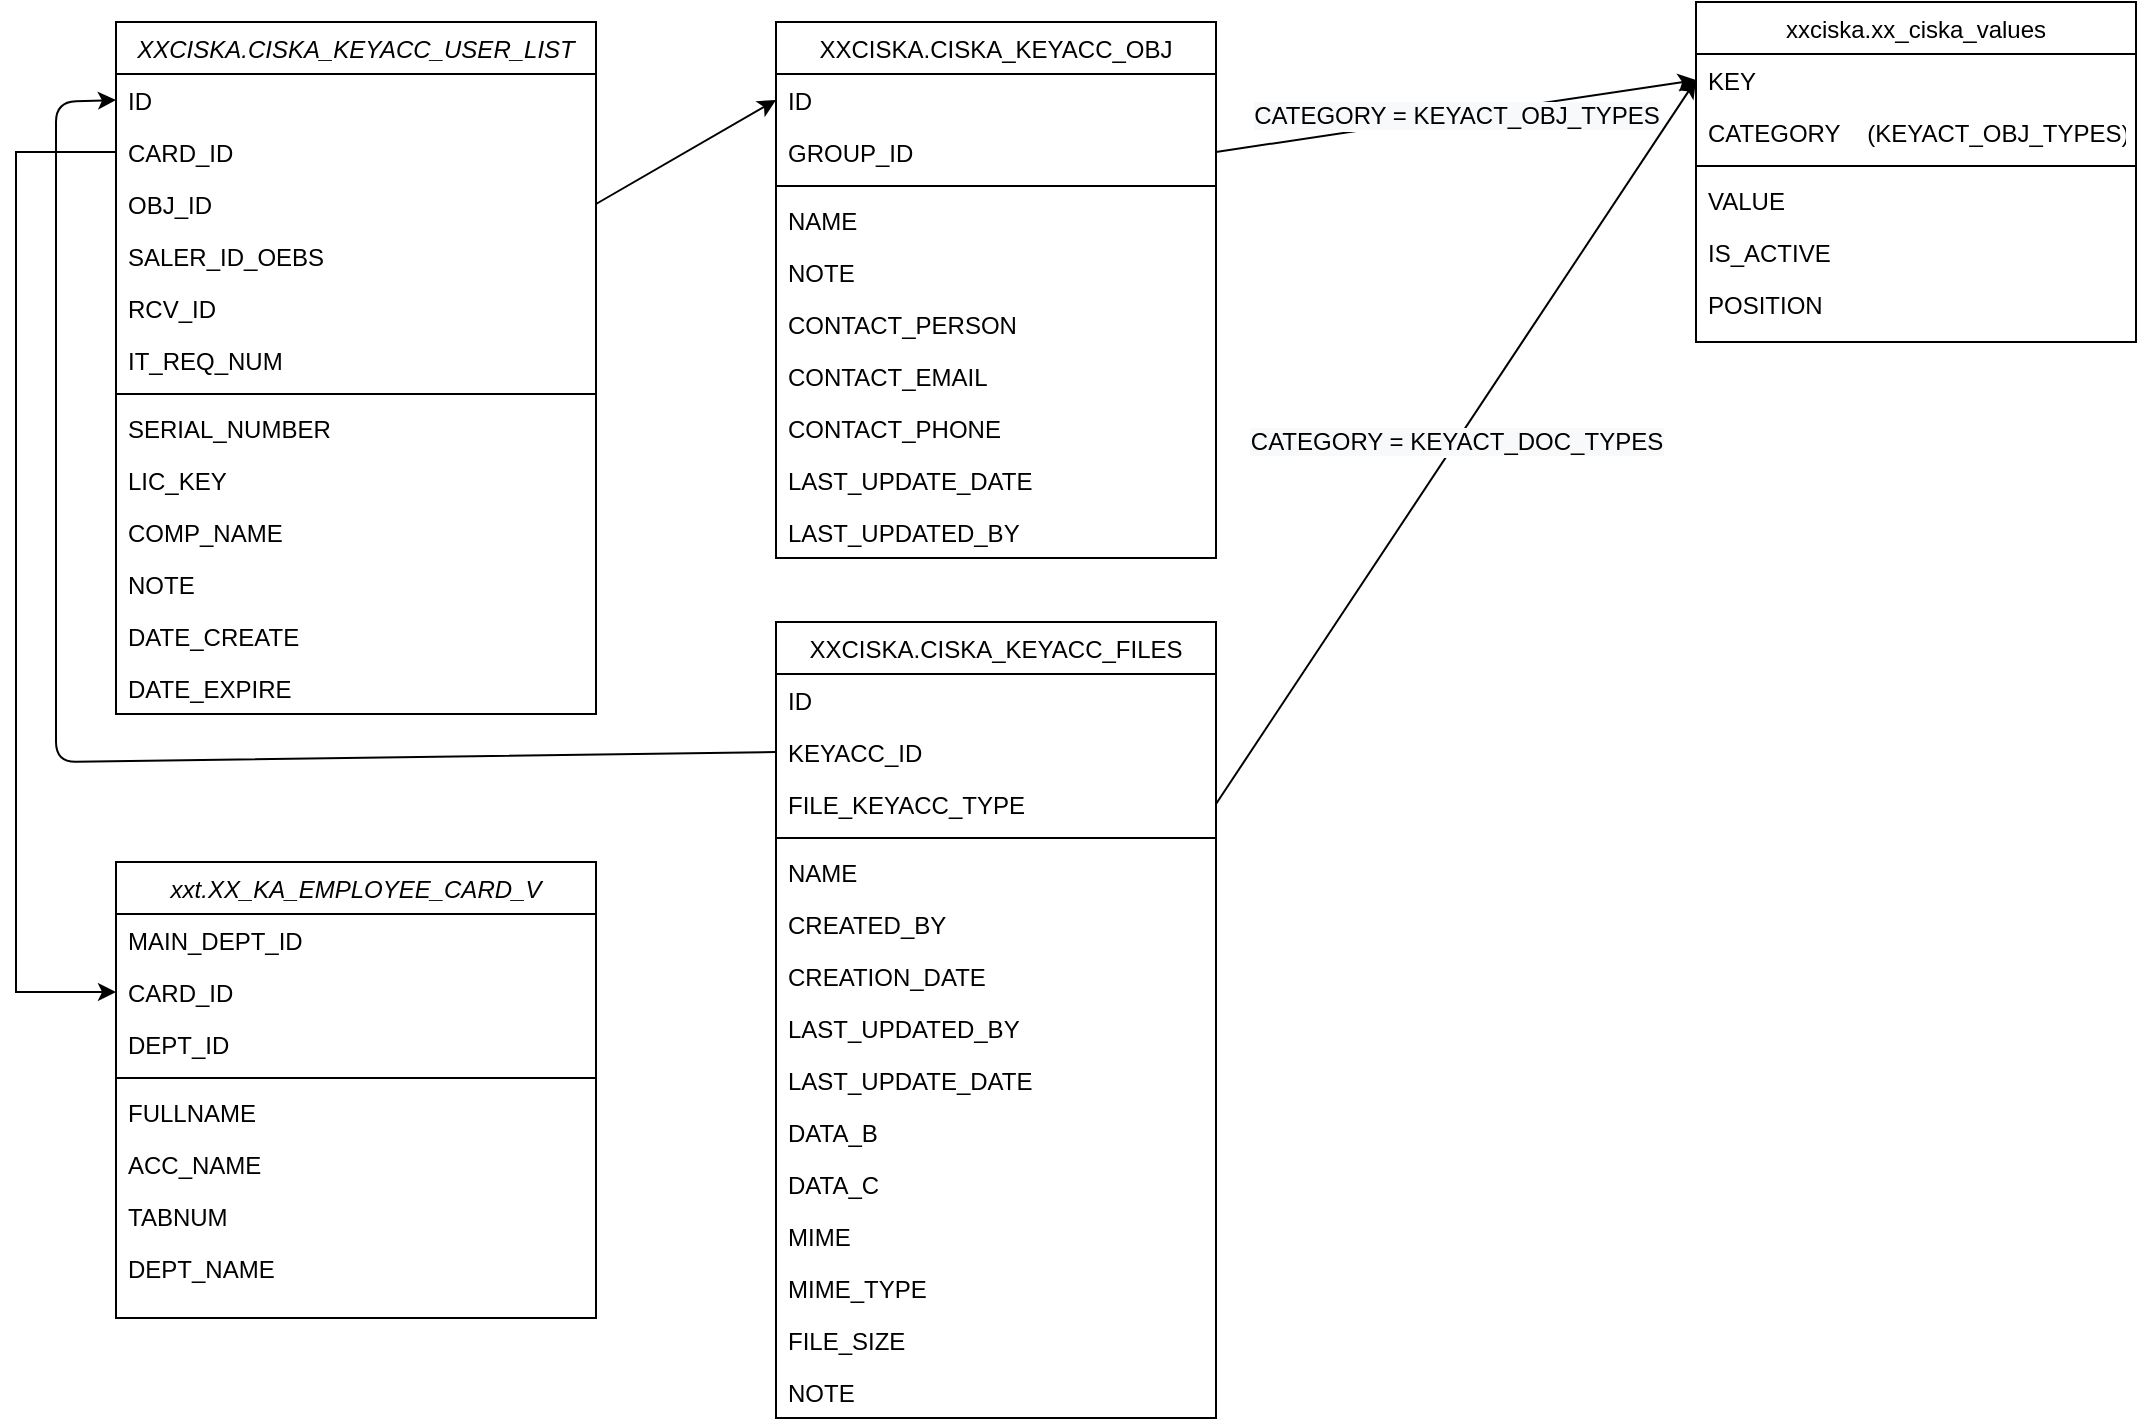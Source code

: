 <mxfile version="17.4.0" type="github" pages="2">
  <diagram id="C5RBs43oDa-KdzZeNtuy" name="Page-1">
    <mxGraphModel dx="1422" dy="762" grid="1" gridSize="10" guides="1" tooltips="1" connect="1" arrows="1" fold="1" page="1" pageScale="1" pageWidth="827" pageHeight="1169" math="0" shadow="0">
      <root>
        <mxCell id="WIyWlLk6GJQsqaUBKTNV-0" />
        <mxCell id="WIyWlLk6GJQsqaUBKTNV-1" parent="WIyWlLk6GJQsqaUBKTNV-0" />
        <mxCell id="zkfFHV4jXpPFQw0GAbJ--0" value="XXCISKA.CISKA_KEYACC_USER_LIST" style="swimlane;fontStyle=2;align=center;verticalAlign=top;childLayout=stackLayout;horizontal=1;startSize=26;horizontalStack=0;resizeParent=1;resizeLast=0;collapsible=1;marginBottom=0;rounded=0;shadow=0;strokeWidth=1;" parent="WIyWlLk6GJQsqaUBKTNV-1" vertex="1">
          <mxGeometry x="70" y="30" width="240" height="346" as="geometry">
            <mxRectangle x="70" y="30" width="160" height="26" as="alternateBounds" />
          </mxGeometry>
        </mxCell>
        <mxCell id="zkfFHV4jXpPFQw0GAbJ--1" value="ID" style="text;align=left;verticalAlign=top;spacingLeft=4;spacingRight=4;overflow=hidden;rotatable=0;points=[[0,0.5],[1,0.5]];portConstraint=eastwest;" parent="zkfFHV4jXpPFQw0GAbJ--0" vertex="1">
          <mxGeometry y="26" width="240" height="26" as="geometry" />
        </mxCell>
        <mxCell id="zkfFHV4jXpPFQw0GAbJ--2" value="CARD_ID" style="text;align=left;verticalAlign=top;spacingLeft=4;spacingRight=4;overflow=hidden;rotatable=0;points=[[0,0.5],[1,0.5]];portConstraint=eastwest;rounded=0;shadow=0;html=0;" parent="zkfFHV4jXpPFQw0GAbJ--0" vertex="1">
          <mxGeometry y="52" width="240" height="26" as="geometry" />
        </mxCell>
        <mxCell id="zkfFHV4jXpPFQw0GAbJ--5" value="OBJ_ID" style="text;align=left;verticalAlign=top;spacingLeft=4;spacingRight=4;overflow=hidden;rotatable=0;points=[[0,0.5],[1,0.5]];portConstraint=eastwest;" parent="zkfFHV4jXpPFQw0GAbJ--0" vertex="1">
          <mxGeometry y="78" width="240" height="26" as="geometry" />
        </mxCell>
        <mxCell id="QRLIV-ClGIuTfu49uhH4-4" value="SALER_ID_OEBS" style="text;align=left;verticalAlign=top;spacingLeft=4;spacingRight=4;overflow=hidden;rotatable=0;points=[[0,0.5],[1,0.5]];portConstraint=eastwest;rounded=0;shadow=0;html=0;" parent="zkfFHV4jXpPFQw0GAbJ--0" vertex="1">
          <mxGeometry y="104" width="240" height="26" as="geometry" />
        </mxCell>
        <mxCell id="QRLIV-ClGIuTfu49uhH4-2" value="RCV_ID" style="text;align=left;verticalAlign=top;spacingLeft=4;spacingRight=4;overflow=hidden;rotatable=0;points=[[0,0.5],[1,0.5]];portConstraint=eastwest;rounded=0;shadow=0;html=0;" parent="zkfFHV4jXpPFQw0GAbJ--0" vertex="1">
          <mxGeometry y="130" width="240" height="26" as="geometry" />
        </mxCell>
        <mxCell id="QRLIV-ClGIuTfu49uhH4-5" value="IT_REQ_NUM" style="text;align=left;verticalAlign=top;spacingLeft=4;spacingRight=4;overflow=hidden;rotatable=0;points=[[0,0.5],[1,0.5]];portConstraint=eastwest;rounded=0;shadow=0;html=0;" parent="zkfFHV4jXpPFQw0GAbJ--0" vertex="1">
          <mxGeometry y="156" width="240" height="26" as="geometry" />
        </mxCell>
        <mxCell id="zkfFHV4jXpPFQw0GAbJ--4" value="" style="line;html=1;strokeWidth=1;align=left;verticalAlign=middle;spacingTop=-1;spacingLeft=3;spacingRight=3;rotatable=0;labelPosition=right;points=[];portConstraint=eastwest;" parent="zkfFHV4jXpPFQw0GAbJ--0" vertex="1">
          <mxGeometry y="182" width="240" height="8" as="geometry" />
        </mxCell>
        <mxCell id="QRLIV-ClGIuTfu49uhH4-0" value="SERIAL_NUMBER" style="text;align=left;verticalAlign=top;spacingLeft=4;spacingRight=4;overflow=hidden;rotatable=0;points=[[0,0.5],[1,0.5]];portConstraint=eastwest;" parent="zkfFHV4jXpPFQw0GAbJ--0" vertex="1">
          <mxGeometry y="190" width="240" height="26" as="geometry" />
        </mxCell>
        <mxCell id="QRLIV-ClGIuTfu49uhH4-1" value="LIC_KEY" style="text;align=left;verticalAlign=top;spacingLeft=4;spacingRight=4;overflow=hidden;rotatable=0;points=[[0,0.5],[1,0.5]];portConstraint=eastwest;" parent="zkfFHV4jXpPFQw0GAbJ--0" vertex="1">
          <mxGeometry y="216" width="240" height="26" as="geometry" />
        </mxCell>
        <mxCell id="zkfFHV4jXpPFQw0GAbJ--3" value="COMP_NAME" style="text;align=left;verticalAlign=top;spacingLeft=4;spacingRight=4;overflow=hidden;rotatable=0;points=[[0,0.5],[1,0.5]];portConstraint=eastwest;rounded=0;shadow=0;html=0;" parent="zkfFHV4jXpPFQw0GAbJ--0" vertex="1">
          <mxGeometry y="242" width="240" height="26" as="geometry" />
        </mxCell>
        <mxCell id="QRLIV-ClGIuTfu49uhH4-6" value="NOTE" style="text;align=left;verticalAlign=top;spacingLeft=4;spacingRight=4;overflow=hidden;rotatable=0;points=[[0,0.5],[1,0.5]];portConstraint=eastwest;rounded=0;shadow=0;html=0;" parent="zkfFHV4jXpPFQw0GAbJ--0" vertex="1">
          <mxGeometry y="268" width="240" height="26" as="geometry" />
        </mxCell>
        <mxCell id="QRLIV-ClGIuTfu49uhH4-7" value="DATE_CREATE" style="text;align=left;verticalAlign=top;spacingLeft=4;spacingRight=4;overflow=hidden;rotatable=0;points=[[0,0.5],[1,0.5]];portConstraint=eastwest;rounded=0;shadow=0;html=0;" parent="zkfFHV4jXpPFQw0GAbJ--0" vertex="1">
          <mxGeometry y="294" width="240" height="26" as="geometry" />
        </mxCell>
        <mxCell id="QRLIV-ClGIuTfu49uhH4-3" value="DATE_EXPIRE" style="text;align=left;verticalAlign=top;spacingLeft=4;spacingRight=4;overflow=hidden;rotatable=0;points=[[0,0.5],[1,0.5]];portConstraint=eastwest;rounded=0;shadow=0;html=0;" parent="zkfFHV4jXpPFQw0GAbJ--0" vertex="1">
          <mxGeometry y="320" width="240" height="26" as="geometry" />
        </mxCell>
        <mxCell id="zkfFHV4jXpPFQw0GAbJ--17" value="XXCISKA.CISKA_KEYACC_OBJ" style="swimlane;fontStyle=0;align=center;verticalAlign=top;childLayout=stackLayout;horizontal=1;startSize=26;horizontalStack=0;resizeParent=1;resizeLast=0;collapsible=1;marginBottom=0;rounded=0;shadow=0;strokeWidth=1;" parent="WIyWlLk6GJQsqaUBKTNV-1" vertex="1">
          <mxGeometry x="400" y="30" width="220" height="268" as="geometry">
            <mxRectangle x="550" y="140" width="160" height="26" as="alternateBounds" />
          </mxGeometry>
        </mxCell>
        <mxCell id="zkfFHV4jXpPFQw0GAbJ--18" value="ID" style="text;align=left;verticalAlign=top;spacingLeft=4;spacingRight=4;overflow=hidden;rotatable=0;points=[[0,0.5],[1,0.5]];portConstraint=eastwest;" parent="zkfFHV4jXpPFQw0GAbJ--17" vertex="1">
          <mxGeometry y="26" width="220" height="26" as="geometry" />
        </mxCell>
        <mxCell id="zkfFHV4jXpPFQw0GAbJ--19" value="GROUP_ID" style="text;align=left;verticalAlign=top;spacingLeft=4;spacingRight=4;overflow=hidden;rotatable=0;points=[[0,0.5],[1,0.5]];portConstraint=eastwest;rounded=0;shadow=0;html=0;" parent="zkfFHV4jXpPFQw0GAbJ--17" vertex="1">
          <mxGeometry y="52" width="220" height="26" as="geometry" />
        </mxCell>
        <mxCell id="zkfFHV4jXpPFQw0GAbJ--23" value="" style="line;html=1;strokeWidth=1;align=left;verticalAlign=middle;spacingTop=-1;spacingLeft=3;spacingRight=3;rotatable=0;labelPosition=right;points=[];portConstraint=eastwest;" parent="zkfFHV4jXpPFQw0GAbJ--17" vertex="1">
          <mxGeometry y="78" width="220" height="8" as="geometry" />
        </mxCell>
        <mxCell id="zkfFHV4jXpPFQw0GAbJ--24" value="NAME" style="text;align=left;verticalAlign=top;spacingLeft=4;spacingRight=4;overflow=hidden;rotatable=0;points=[[0,0.5],[1,0.5]];portConstraint=eastwest;" parent="zkfFHV4jXpPFQw0GAbJ--17" vertex="1">
          <mxGeometry y="86" width="220" height="26" as="geometry" />
        </mxCell>
        <mxCell id="zkfFHV4jXpPFQw0GAbJ--25" value="NOTE" style="text;align=left;verticalAlign=top;spacingLeft=4;spacingRight=4;overflow=hidden;rotatable=0;points=[[0,0.5],[1,0.5]];portConstraint=eastwest;" parent="zkfFHV4jXpPFQw0GAbJ--17" vertex="1">
          <mxGeometry y="112" width="220" height="26" as="geometry" />
        </mxCell>
        <mxCell id="zkfFHV4jXpPFQw0GAbJ--20" value="CONTACT_PERSON" style="text;align=left;verticalAlign=top;spacingLeft=4;spacingRight=4;overflow=hidden;rotatable=0;points=[[0,0.5],[1,0.5]];portConstraint=eastwest;rounded=0;shadow=0;html=0;" parent="zkfFHV4jXpPFQw0GAbJ--17" vertex="1">
          <mxGeometry y="138" width="220" height="26" as="geometry" />
        </mxCell>
        <mxCell id="zkfFHV4jXpPFQw0GAbJ--21" value="CONTACT_EMAIL" style="text;align=left;verticalAlign=top;spacingLeft=4;spacingRight=4;overflow=hidden;rotatable=0;points=[[0,0.5],[1,0.5]];portConstraint=eastwest;rounded=0;shadow=0;html=0;" parent="zkfFHV4jXpPFQw0GAbJ--17" vertex="1">
          <mxGeometry y="164" width="220" height="26" as="geometry" />
        </mxCell>
        <mxCell id="zkfFHV4jXpPFQw0GAbJ--22" value="CONTACT_PHONE" style="text;align=left;verticalAlign=top;spacingLeft=4;spacingRight=4;overflow=hidden;rotatable=0;points=[[0,0.5],[1,0.5]];portConstraint=eastwest;rounded=0;shadow=0;html=0;" parent="zkfFHV4jXpPFQw0GAbJ--17" vertex="1">
          <mxGeometry y="190" width="220" height="26" as="geometry" />
        </mxCell>
        <mxCell id="QRLIV-ClGIuTfu49uhH4-9" value="LAST_UPDATE_DATE" style="text;align=left;verticalAlign=top;spacingLeft=4;spacingRight=4;overflow=hidden;rotatable=0;points=[[0,0.5],[1,0.5]];portConstraint=eastwest;rounded=0;shadow=0;html=0;" parent="zkfFHV4jXpPFQw0GAbJ--17" vertex="1">
          <mxGeometry y="216" width="220" height="26" as="geometry" />
        </mxCell>
        <mxCell id="QRLIV-ClGIuTfu49uhH4-8" value="LAST_UPDATED_BY" style="text;align=left;verticalAlign=top;spacingLeft=4;spacingRight=4;overflow=hidden;rotatable=0;points=[[0,0.5],[1,0.5]];portConstraint=eastwest;rounded=0;shadow=0;html=0;" parent="zkfFHV4jXpPFQw0GAbJ--17" vertex="1">
          <mxGeometry y="242" width="220" height="26" as="geometry" />
        </mxCell>
        <mxCell id="QRLIV-ClGIuTfu49uhH4-11" value="" style="endArrow=classic;html=1;rounded=0;exitX=1;exitY=0.5;exitDx=0;exitDy=0;entryX=0;entryY=0.5;entryDx=0;entryDy=0;" parent="WIyWlLk6GJQsqaUBKTNV-1" source="zkfFHV4jXpPFQw0GAbJ--5" target="zkfFHV4jXpPFQw0GAbJ--18" edge="1">
          <mxGeometry width="50" height="50" relative="1" as="geometry">
            <mxPoint x="390" y="420" as="sourcePoint" />
            <mxPoint x="440" y="370" as="targetPoint" />
          </mxGeometry>
        </mxCell>
        <mxCell id="QRLIV-ClGIuTfu49uhH4-12" value="xxciska.xx_ciska_values" style="swimlane;fontStyle=0;align=center;verticalAlign=top;childLayout=stackLayout;horizontal=1;startSize=26;horizontalStack=0;resizeParent=1;resizeLast=0;collapsible=1;marginBottom=0;rounded=0;shadow=0;strokeWidth=1;" parent="WIyWlLk6GJQsqaUBKTNV-1" vertex="1">
          <mxGeometry x="860" y="20" width="220" height="170" as="geometry">
            <mxRectangle x="550" y="140" width="160" height="26" as="alternateBounds" />
          </mxGeometry>
        </mxCell>
        <mxCell id="QRLIV-ClGIuTfu49uhH4-13" value="KEY" style="text;align=left;verticalAlign=top;spacingLeft=4;spacingRight=4;overflow=hidden;rotatable=0;points=[[0,0.5],[1,0.5]];portConstraint=eastwest;" parent="QRLIV-ClGIuTfu49uhH4-12" vertex="1">
          <mxGeometry y="26" width="220" height="26" as="geometry" />
        </mxCell>
        <mxCell id="QRLIV-ClGIuTfu49uhH4-14" value="CATEGORY    (KEYACT_OBJ_TYPES)" style="text;align=left;verticalAlign=top;spacingLeft=4;spacingRight=4;overflow=hidden;rotatable=0;points=[[0,0.5],[1,0.5]];portConstraint=eastwest;rounded=0;shadow=0;html=0;" parent="QRLIV-ClGIuTfu49uhH4-12" vertex="1">
          <mxGeometry y="52" width="220" height="26" as="geometry" />
        </mxCell>
        <mxCell id="QRLIV-ClGIuTfu49uhH4-15" value="" style="line;html=1;strokeWidth=1;align=left;verticalAlign=middle;spacingTop=-1;spacingLeft=3;spacingRight=3;rotatable=0;labelPosition=right;points=[];portConstraint=eastwest;" parent="QRLIV-ClGIuTfu49uhH4-12" vertex="1">
          <mxGeometry y="78" width="220" height="8" as="geometry" />
        </mxCell>
        <mxCell id="QRLIV-ClGIuTfu49uhH4-16" value="VALUE" style="text;align=left;verticalAlign=top;spacingLeft=4;spacingRight=4;overflow=hidden;rotatable=0;points=[[0,0.5],[1,0.5]];portConstraint=eastwest;" parent="QRLIV-ClGIuTfu49uhH4-12" vertex="1">
          <mxGeometry y="86" width="220" height="26" as="geometry" />
        </mxCell>
        <mxCell id="QRLIV-ClGIuTfu49uhH4-17" value="IS_ACTIVE" style="text;align=left;verticalAlign=top;spacingLeft=4;spacingRight=4;overflow=hidden;rotatable=0;points=[[0,0.5],[1,0.5]];portConstraint=eastwest;" parent="QRLIV-ClGIuTfu49uhH4-12" vertex="1">
          <mxGeometry y="112" width="220" height="26" as="geometry" />
        </mxCell>
        <mxCell id="QRLIV-ClGIuTfu49uhH4-18" value="POSITION" style="text;align=left;verticalAlign=top;spacingLeft=4;spacingRight=4;overflow=hidden;rotatable=0;points=[[0,0.5],[1,0.5]];portConstraint=eastwest;rounded=0;shadow=0;html=0;" parent="QRLIV-ClGIuTfu49uhH4-12" vertex="1">
          <mxGeometry y="138" width="220" height="26" as="geometry" />
        </mxCell>
        <mxCell id="QRLIV-ClGIuTfu49uhH4-25" value="XXCISKA.CISKA_KEYACC_FILES" style="swimlane;fontStyle=0;align=center;verticalAlign=top;childLayout=stackLayout;horizontal=1;startSize=26;horizontalStack=0;resizeParent=1;resizeLast=0;collapsible=1;marginBottom=0;rounded=0;shadow=0;strokeWidth=1;" parent="WIyWlLk6GJQsqaUBKTNV-1" vertex="1">
          <mxGeometry x="400" y="330" width="220" height="398" as="geometry">
            <mxRectangle x="550" y="140" width="160" height="26" as="alternateBounds" />
          </mxGeometry>
        </mxCell>
        <mxCell id="QRLIV-ClGIuTfu49uhH4-26" value="ID" style="text;align=left;verticalAlign=top;spacingLeft=4;spacingRight=4;overflow=hidden;rotatable=0;points=[[0,0.5],[1,0.5]];portConstraint=eastwest;" parent="QRLIV-ClGIuTfu49uhH4-25" vertex="1">
          <mxGeometry y="26" width="220" height="26" as="geometry" />
        </mxCell>
        <mxCell id="QRLIV-ClGIuTfu49uhH4-40" value="KEYACC_ID" style="text;align=left;verticalAlign=top;spacingLeft=4;spacingRight=4;overflow=hidden;rotatable=0;points=[[0,0.5],[1,0.5]];portConstraint=eastwest;rounded=0;shadow=0;html=0;" parent="QRLIV-ClGIuTfu49uhH4-25" vertex="1">
          <mxGeometry y="52" width="220" height="26" as="geometry" />
        </mxCell>
        <mxCell id="QRLIV-ClGIuTfu49uhH4-27" value="FILE_KEYACC_TYPE" style="text;align=left;verticalAlign=top;spacingLeft=4;spacingRight=4;overflow=hidden;rotatable=0;points=[[0,0.5],[1,0.5]];portConstraint=eastwest;rounded=0;shadow=0;html=0;" parent="QRLIV-ClGIuTfu49uhH4-25" vertex="1">
          <mxGeometry y="78" width="220" height="26" as="geometry" />
        </mxCell>
        <mxCell id="QRLIV-ClGIuTfu49uhH4-28" value="" style="line;html=1;strokeWidth=1;align=left;verticalAlign=middle;spacingTop=-1;spacingLeft=3;spacingRight=3;rotatable=0;labelPosition=right;points=[];portConstraint=eastwest;" parent="QRLIV-ClGIuTfu49uhH4-25" vertex="1">
          <mxGeometry y="104" width="220" height="8" as="geometry" />
        </mxCell>
        <mxCell id="QRLIV-ClGIuTfu49uhH4-29" value="NAME" style="text;align=left;verticalAlign=top;spacingLeft=4;spacingRight=4;overflow=hidden;rotatable=0;points=[[0,0.5],[1,0.5]];portConstraint=eastwest;" parent="QRLIV-ClGIuTfu49uhH4-25" vertex="1">
          <mxGeometry y="112" width="220" height="26" as="geometry" />
        </mxCell>
        <mxCell id="QRLIV-ClGIuTfu49uhH4-30" value="CREATED_BY" style="text;align=left;verticalAlign=top;spacingLeft=4;spacingRight=4;overflow=hidden;rotatable=0;points=[[0,0.5],[1,0.5]];portConstraint=eastwest;" parent="QRLIV-ClGIuTfu49uhH4-25" vertex="1">
          <mxGeometry y="138" width="220" height="26" as="geometry" />
        </mxCell>
        <mxCell id="QRLIV-ClGIuTfu49uhH4-31" value="CREATION_DATE" style="text;align=left;verticalAlign=top;spacingLeft=4;spacingRight=4;overflow=hidden;rotatable=0;points=[[0,0.5],[1,0.5]];portConstraint=eastwest;rounded=0;shadow=0;html=0;" parent="QRLIV-ClGIuTfu49uhH4-25" vertex="1">
          <mxGeometry y="164" width="220" height="26" as="geometry" />
        </mxCell>
        <mxCell id="QRLIV-ClGIuTfu49uhH4-32" value="LAST_UPDATED_BY" style="text;align=left;verticalAlign=top;spacingLeft=4;spacingRight=4;overflow=hidden;rotatable=0;points=[[0,0.5],[1,0.5]];portConstraint=eastwest;rounded=0;shadow=0;html=0;" parent="QRLIV-ClGIuTfu49uhH4-25" vertex="1">
          <mxGeometry y="190" width="220" height="26" as="geometry" />
        </mxCell>
        <mxCell id="QRLIV-ClGIuTfu49uhH4-33" value="LAST_UPDATE_DATE" style="text;align=left;verticalAlign=top;spacingLeft=4;spacingRight=4;overflow=hidden;rotatable=0;points=[[0,0.5],[1,0.5]];portConstraint=eastwest;rounded=0;shadow=0;html=0;" parent="QRLIV-ClGIuTfu49uhH4-25" vertex="1">
          <mxGeometry y="216" width="220" height="26" as="geometry" />
        </mxCell>
        <mxCell id="QRLIV-ClGIuTfu49uhH4-34" value="DATA_B" style="text;align=left;verticalAlign=top;spacingLeft=4;spacingRight=4;overflow=hidden;rotatable=0;points=[[0,0.5],[1,0.5]];portConstraint=eastwest;rounded=0;shadow=0;html=0;" parent="QRLIV-ClGIuTfu49uhH4-25" vertex="1">
          <mxGeometry y="242" width="220" height="26" as="geometry" />
        </mxCell>
        <mxCell id="QRLIV-ClGIuTfu49uhH4-36" value="DATA_С" style="text;align=left;verticalAlign=top;spacingLeft=4;spacingRight=4;overflow=hidden;rotatable=0;points=[[0,0.5],[1,0.5]];portConstraint=eastwest;rounded=0;shadow=0;html=0;" parent="QRLIV-ClGIuTfu49uhH4-25" vertex="1">
          <mxGeometry y="268" width="220" height="26" as="geometry" />
        </mxCell>
        <mxCell id="QRLIV-ClGIuTfu49uhH4-35" value="MIME" style="text;align=left;verticalAlign=top;spacingLeft=4;spacingRight=4;overflow=hidden;rotatable=0;points=[[0,0.5],[1,0.5]];portConstraint=eastwest;rounded=0;shadow=0;html=0;" parent="QRLIV-ClGIuTfu49uhH4-25" vertex="1">
          <mxGeometry y="294" width="220" height="26" as="geometry" />
        </mxCell>
        <mxCell id="QRLIV-ClGIuTfu49uhH4-38" value="MIME_TYPE" style="text;align=left;verticalAlign=top;spacingLeft=4;spacingRight=4;overflow=hidden;rotatable=0;points=[[0,0.5],[1,0.5]];portConstraint=eastwest;rounded=0;shadow=0;html=0;" parent="QRLIV-ClGIuTfu49uhH4-25" vertex="1">
          <mxGeometry y="320" width="220" height="26" as="geometry" />
        </mxCell>
        <mxCell id="QRLIV-ClGIuTfu49uhH4-39" value="FILE_SIZE" style="text;align=left;verticalAlign=top;spacingLeft=4;spacingRight=4;overflow=hidden;rotatable=0;points=[[0,0.5],[1,0.5]];portConstraint=eastwest;rounded=0;shadow=0;html=0;" parent="QRLIV-ClGIuTfu49uhH4-25" vertex="1">
          <mxGeometry y="346" width="220" height="26" as="geometry" />
        </mxCell>
        <mxCell id="QRLIV-ClGIuTfu49uhH4-37" value="NOTE" style="text;align=left;verticalAlign=top;spacingLeft=4;spacingRight=4;overflow=hidden;rotatable=0;points=[[0,0.5],[1,0.5]];portConstraint=eastwest;rounded=0;shadow=0;html=0;" parent="QRLIV-ClGIuTfu49uhH4-25" vertex="1">
          <mxGeometry y="372" width="220" height="26" as="geometry" />
        </mxCell>
        <mxCell id="QRLIV-ClGIuTfu49uhH4-41" value="" style="endArrow=classic;html=1;rounded=1;exitX=1;exitY=0.5;exitDx=0;exitDy=0;entryX=0;entryY=0.5;entryDx=0;entryDy=0;" parent="WIyWlLk6GJQsqaUBKTNV-1" source="zkfFHV4jXpPFQw0GAbJ--19" target="QRLIV-ClGIuTfu49uhH4-13" edge="1">
          <mxGeometry relative="1" as="geometry">
            <mxPoint x="360" y="390" as="sourcePoint" />
            <mxPoint x="460" y="390" as="targetPoint" />
          </mxGeometry>
        </mxCell>
        <mxCell id="QRLIV-ClGIuTfu49uhH4-42" value="&lt;span style=&quot;color: rgb(0 , 0 , 0) ; font-family: &amp;#34;helvetica&amp;#34; ; font-size: 12px ; font-style: normal ; font-weight: 400 ; letter-spacing: normal ; text-align: left ; text-indent: 0px ; text-transform: none ; word-spacing: 0px ; background-color: rgb(248 , 249 , 250) ; display: inline ; float: none&quot;&gt;CATEGORY = KEYACT_OBJ_TYPES&lt;/span&gt;" style="edgeLabel;resizable=0;html=1;align=center;verticalAlign=middle;rotation=0;" parent="QRLIV-ClGIuTfu49uhH4-41" connectable="0" vertex="1">
          <mxGeometry relative="1" as="geometry" />
        </mxCell>
        <mxCell id="QRLIV-ClGIuTfu49uhH4-43" value="" style="endArrow=classic;html=1;rounded=1;exitX=1;exitY=0.5;exitDx=0;exitDy=0;entryX=0;entryY=0.5;entryDx=0;entryDy=0;" parent="WIyWlLk6GJQsqaUBKTNV-1" source="QRLIV-ClGIuTfu49uhH4-27" target="QRLIV-ClGIuTfu49uhH4-13" edge="1">
          <mxGeometry relative="1" as="geometry">
            <mxPoint x="620" y="105" as="sourcePoint" />
            <mxPoint x="910" y="69" as="targetPoint" />
          </mxGeometry>
        </mxCell>
        <mxCell id="QRLIV-ClGIuTfu49uhH4-44" value="&lt;span style=&quot;color: rgb(0 , 0 , 0) ; font-family: &amp;#34;helvetica&amp;#34; ; font-size: 12px ; font-style: normal ; font-weight: 400 ; letter-spacing: normal ; text-align: left ; text-indent: 0px ; text-transform: none ; word-spacing: 0px ; background-color: rgb(248 , 249 , 250) ; display: inline ; float: none&quot;&gt;CATEGORY = KEYACT_DOC_TYPES&lt;/span&gt;" style="edgeLabel;resizable=0;html=1;align=center;verticalAlign=middle;rotation=0;" parent="QRLIV-ClGIuTfu49uhH4-43" connectable="0" vertex="1">
          <mxGeometry relative="1" as="geometry" />
        </mxCell>
        <mxCell id="QRLIV-ClGIuTfu49uhH4-45" value="" style="endArrow=classic;html=1;rounded=1;exitX=0;exitY=0.5;exitDx=0;exitDy=0;entryX=0;entryY=0.5;entryDx=0;entryDy=0;" parent="WIyWlLk6GJQsqaUBKTNV-1" source="QRLIV-ClGIuTfu49uhH4-40" target="zkfFHV4jXpPFQw0GAbJ--1" edge="1">
          <mxGeometry width="50" height="50" relative="1" as="geometry">
            <mxPoint x="330" y="400" as="sourcePoint" />
            <mxPoint x="380" y="350" as="targetPoint" />
            <Array as="points">
              <mxPoint x="40" y="400" />
              <mxPoint x="40" y="70" />
            </Array>
          </mxGeometry>
        </mxCell>
        <mxCell id="kp1bP5Z92CCXjFsQjovL-0" value="xxt.XX_KA_EMPLOYEE_CARD_V" style="swimlane;fontStyle=2;align=center;verticalAlign=top;childLayout=stackLayout;horizontal=1;startSize=26;horizontalStack=0;resizeParent=1;resizeLast=0;collapsible=1;marginBottom=0;rounded=0;shadow=0;strokeWidth=1;" vertex="1" parent="WIyWlLk6GJQsqaUBKTNV-1">
          <mxGeometry x="70" y="450" width="240" height="228" as="geometry">
            <mxRectangle x="70" y="30" width="160" height="26" as="alternateBounds" />
          </mxGeometry>
        </mxCell>
        <mxCell id="kp1bP5Z92CCXjFsQjovL-1" value="MAIN_DEPT_ID" style="text;align=left;verticalAlign=top;spacingLeft=4;spacingRight=4;overflow=hidden;rotatable=0;points=[[0,0.5],[1,0.5]];portConstraint=eastwest;" vertex="1" parent="kp1bP5Z92CCXjFsQjovL-0">
          <mxGeometry y="26" width="240" height="26" as="geometry" />
        </mxCell>
        <mxCell id="kp1bP5Z92CCXjFsQjovL-2" value="CARD_ID" style="text;align=left;verticalAlign=top;spacingLeft=4;spacingRight=4;overflow=hidden;rotatable=0;points=[[0,0.5],[1,0.5]];portConstraint=eastwest;rounded=0;shadow=0;html=0;" vertex="1" parent="kp1bP5Z92CCXjFsQjovL-0">
          <mxGeometry y="52" width="240" height="26" as="geometry" />
        </mxCell>
        <mxCell id="kp1bP5Z92CCXjFsQjovL-3" value="DEPT_ID" style="text;align=left;verticalAlign=top;spacingLeft=4;spacingRight=4;overflow=hidden;rotatable=0;points=[[0,0.5],[1,0.5]];portConstraint=eastwest;" vertex="1" parent="kp1bP5Z92CCXjFsQjovL-0">
          <mxGeometry y="78" width="240" height="26" as="geometry" />
        </mxCell>
        <mxCell id="kp1bP5Z92CCXjFsQjovL-7" value="" style="line;html=1;strokeWidth=1;align=left;verticalAlign=middle;spacingTop=-1;spacingLeft=3;spacingRight=3;rotatable=0;labelPosition=right;points=[];portConstraint=eastwest;" vertex="1" parent="kp1bP5Z92CCXjFsQjovL-0">
          <mxGeometry y="104" width="240" height="8" as="geometry" />
        </mxCell>
        <mxCell id="kp1bP5Z92CCXjFsQjovL-8" value="FULLNAME" style="text;align=left;verticalAlign=top;spacingLeft=4;spacingRight=4;overflow=hidden;rotatable=0;points=[[0,0.5],[1,0.5]];portConstraint=eastwest;" vertex="1" parent="kp1bP5Z92CCXjFsQjovL-0">
          <mxGeometry y="112" width="240" height="26" as="geometry" />
        </mxCell>
        <mxCell id="kp1bP5Z92CCXjFsQjovL-9" value="ACC_NAME" style="text;align=left;verticalAlign=top;spacingLeft=4;spacingRight=4;overflow=hidden;rotatable=0;points=[[0,0.5],[1,0.5]];portConstraint=eastwest;" vertex="1" parent="kp1bP5Z92CCXjFsQjovL-0">
          <mxGeometry y="138" width="240" height="26" as="geometry" />
        </mxCell>
        <mxCell id="kp1bP5Z92CCXjFsQjovL-10" value="TABNUM" style="text;align=left;verticalAlign=top;spacingLeft=4;spacingRight=4;overflow=hidden;rotatable=0;points=[[0,0.5],[1,0.5]];portConstraint=eastwest;rounded=0;shadow=0;html=0;" vertex="1" parent="kp1bP5Z92CCXjFsQjovL-0">
          <mxGeometry y="164" width="240" height="26" as="geometry" />
        </mxCell>
        <mxCell id="kp1bP5Z92CCXjFsQjovL-11" value="DEPT_NAME" style="text;align=left;verticalAlign=top;spacingLeft=4;spacingRight=4;overflow=hidden;rotatable=0;points=[[0,0.5],[1,0.5]];portConstraint=eastwest;rounded=0;shadow=0;html=0;" vertex="1" parent="kp1bP5Z92CCXjFsQjovL-0">
          <mxGeometry y="190" width="240" height="26" as="geometry" />
        </mxCell>
        <mxCell id="kp1bP5Z92CCXjFsQjovL-15" style="edgeStyle=orthogonalEdgeStyle;rounded=0;orthogonalLoop=1;jettySize=auto;html=1;exitX=0;exitY=0.5;exitDx=0;exitDy=0;entryX=0;entryY=0.5;entryDx=0;entryDy=0;fontSize=14;" edge="1" parent="WIyWlLk6GJQsqaUBKTNV-1" source="zkfFHV4jXpPFQw0GAbJ--2" target="kp1bP5Z92CCXjFsQjovL-2">
          <mxGeometry relative="1" as="geometry">
            <Array as="points">
              <mxPoint x="20" y="95" />
              <mxPoint x="20" y="515" />
            </Array>
          </mxGeometry>
        </mxCell>
      </root>
    </mxGraphModel>
  </diagram>
  <diagram id="iaYaLBlDTRuHl4GA_rsG" name="Page-2">
    <mxGraphModel dx="1422" dy="762" grid="1" gridSize="10" guides="1" tooltips="1" connect="1" arrows="1" fold="1" page="1" pageScale="1" pageWidth="827" pageHeight="1169" math="0" shadow="0">
      <root>
        <mxCell id="0" />
        <mxCell id="1" parent="0" />
        <mxCell id="dJ1Yj2DdMhn8mcNnM3p8-1" value="&lt;p style=&quot;margin: 4px 0px 0px ; text-align: center ; font-size: 14px&quot;&gt;&lt;font style=&quot;font-size: 14px&quot;&gt;&lt;i&gt;&amp;lt;&amp;lt;Interface&amp;gt;&amp;gt;&lt;/i&gt;&lt;br&gt;&lt;b&gt;Форма просмотра ЭЦП, Носителей,&amp;nbsp; VPN&lt;/b&gt;&lt;/font&gt;&lt;/p&gt;&lt;hr size=&quot;1&quot; style=&quot;font-size: 14px&quot;&gt;&lt;p style=&quot;margin: 0px 0px 0px 4px ; font-size: 14px&quot;&gt;&lt;font style=&quot;font-size: 14px&quot;&gt;+ Пользователь: Type String&lt;br&gt;+ № ПК: Type String&amp;nbsp;&lt;span&gt;&amp;nbsp; &amp;nbsp; &amp;nbsp; &amp;nbsp; &amp;nbsp; &amp;nbsp; &amp;nbsp; &amp;nbsp; &amp;nbsp;COMP_NAME&amp;nbsp; &amp;nbsp; &amp;nbsp;&lt;/span&gt;&lt;/font&gt;&lt;/p&gt;&lt;p style=&quot;margin: 0px 0px 0px 4px ; font-size: 14px&quot;&gt;&lt;font style=&quot;font-size: 14px&quot;&gt;+ Тип ресурса: Type&amp;nbsp;&lt;br&gt;&lt;/font&gt;&lt;/p&gt;&lt;p style=&quot;margin: 0px 0px 0px 4px ; font-size: 14px&quot;&gt;&lt;font style=&quot;font-size: 14px&quot;&gt;+ field2: Type&lt;br&gt;&lt;/font&gt;&lt;/p&gt;&lt;p style=&quot;margin: 0px 0px 0px 4px ; font-size: 14px&quot;&gt;&lt;font style=&quot;font-size: 14px&quot;&gt;+ field2: Type&lt;br&gt;&lt;/font&gt;&lt;/p&gt;&lt;hr size=&quot;1&quot; style=&quot;font-size: 14px&quot;&gt;&lt;p style=&quot;margin: 0px 0px 0px 4px ; font-size: 14px&quot;&gt;&lt;font style=&quot;font-size: 14px&quot;&gt;+ Добавить(Type): Type&lt;br&gt;+ Изменить(Type, Type): Type&lt;/font&gt;&lt;/p&gt;&lt;p style=&quot;margin: 0px 0px 0px 4px ; font-size: 14px&quot;&gt;&lt;font style=&quot;font-size: 14px&quot;&gt;+ Удалить(Type, Type): Type&lt;/font&gt;&lt;br&gt;&lt;/p&gt;" style="verticalAlign=top;align=left;overflow=fill;fontSize=12;fontFamily=Helvetica;html=1;" parent="1" vertex="1">
          <mxGeometry x="80" y="80" width="680" height="310" as="geometry" />
        </mxCell>
      </root>
    </mxGraphModel>
  </diagram>
</mxfile>

